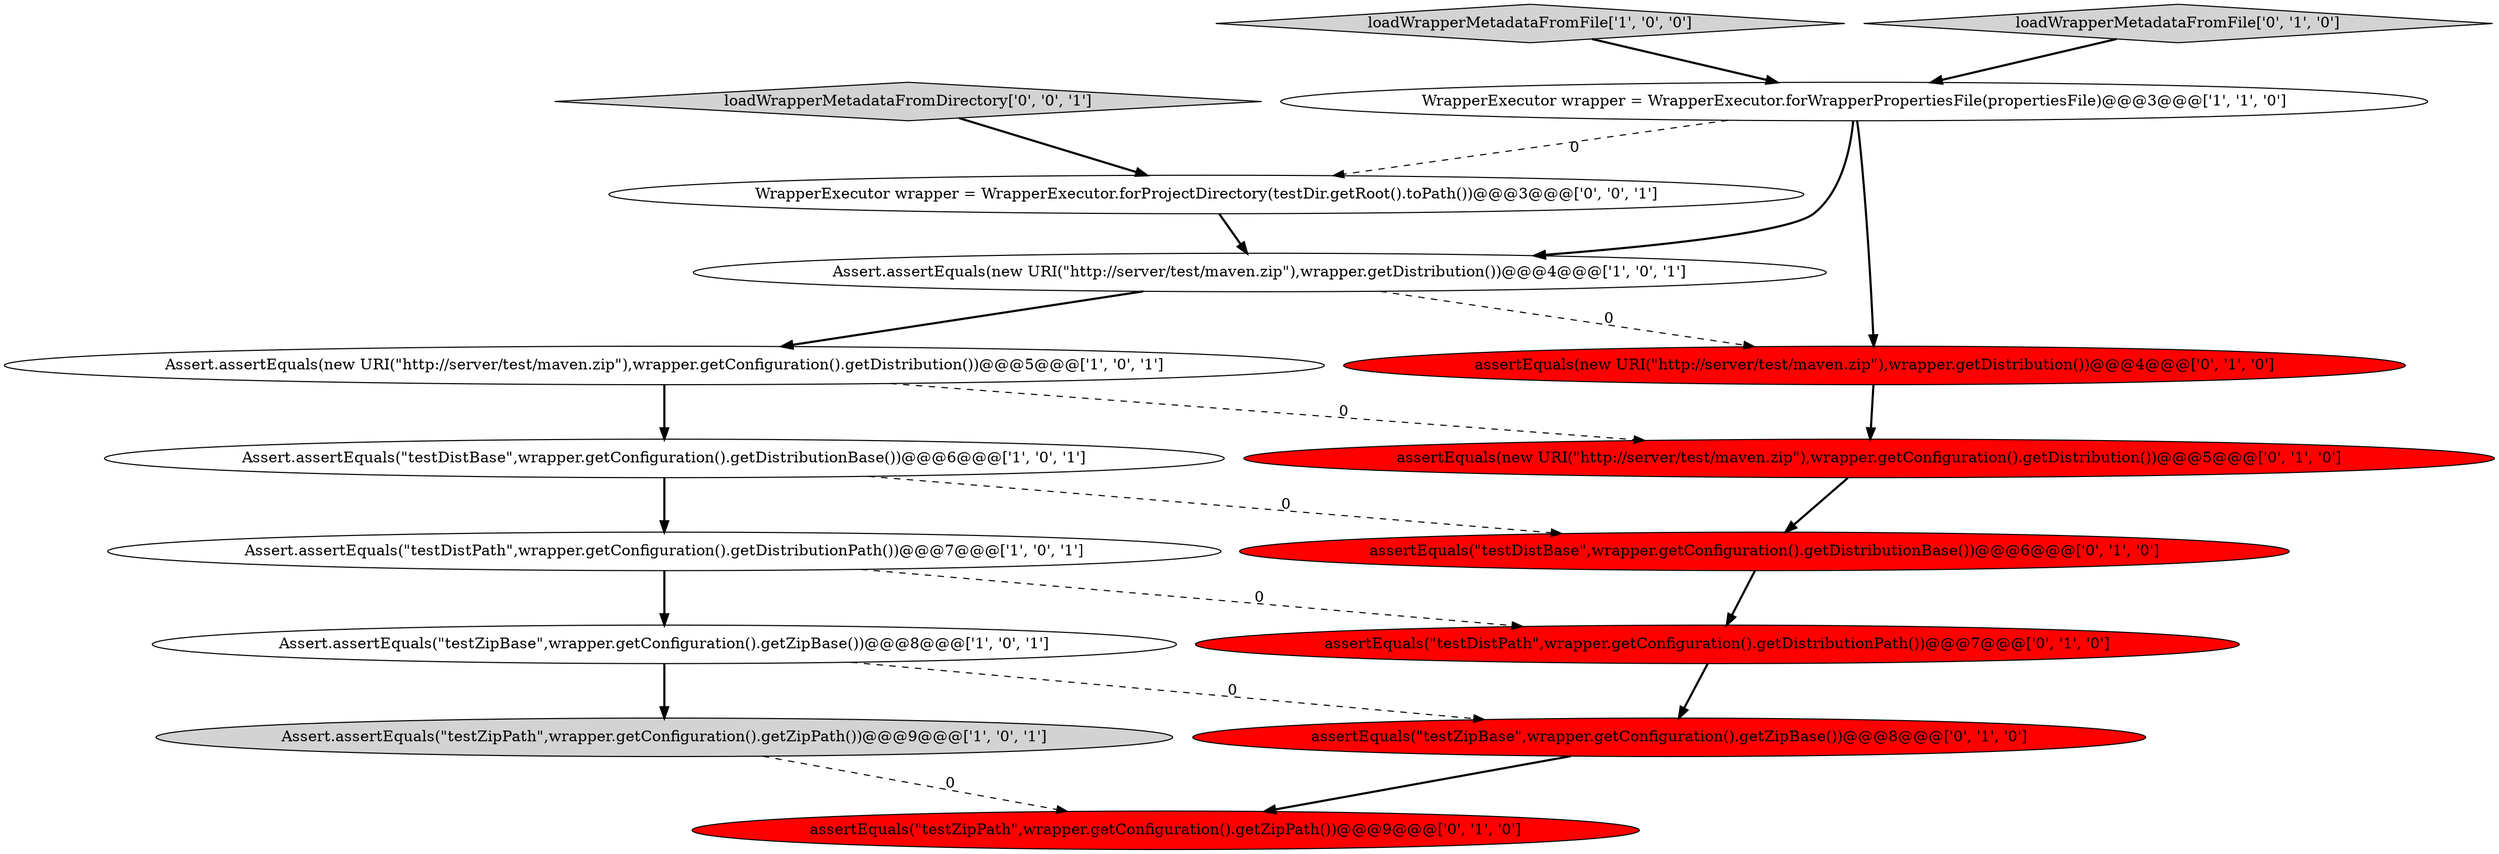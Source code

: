 digraph {
3 [style = filled, label = "Assert.assertEquals(new URI(\"http://server/test/maven.zip\"),wrapper.getDistribution())@@@4@@@['1', '0', '1']", fillcolor = white, shape = ellipse image = "AAA0AAABBB1BBB"];
4 [style = filled, label = "Assert.assertEquals(\"testDistPath\",wrapper.getConfiguration().getDistributionPath())@@@7@@@['1', '0', '1']", fillcolor = white, shape = ellipse image = "AAA0AAABBB1BBB"];
16 [style = filled, label = "loadWrapperMetadataFromDirectory['0', '0', '1']", fillcolor = lightgray, shape = diamond image = "AAA0AAABBB3BBB"];
1 [style = filled, label = "WrapperExecutor wrapper = WrapperExecutor.forWrapperPropertiesFile(propertiesFile)@@@3@@@['1', '1', '0']", fillcolor = white, shape = ellipse image = "AAA0AAABBB1BBB"];
6 [style = filled, label = "Assert.assertEquals(new URI(\"http://server/test/maven.zip\"),wrapper.getConfiguration().getDistribution())@@@5@@@['1', '0', '1']", fillcolor = white, shape = ellipse image = "AAA0AAABBB1BBB"];
0 [style = filled, label = "Assert.assertEquals(\"testZipBase\",wrapper.getConfiguration().getZipBase())@@@8@@@['1', '0', '1']", fillcolor = white, shape = ellipse image = "AAA0AAABBB1BBB"];
5 [style = filled, label = "Assert.assertEquals(\"testZipPath\",wrapper.getConfiguration().getZipPath())@@@9@@@['1', '0', '1']", fillcolor = lightgray, shape = ellipse image = "AAA0AAABBB1BBB"];
12 [style = filled, label = "assertEquals(\"testDistBase\",wrapper.getConfiguration().getDistributionBase())@@@6@@@['0', '1', '0']", fillcolor = red, shape = ellipse image = "AAA1AAABBB2BBB"];
10 [style = filled, label = "assertEquals(new URI(\"http://server/test/maven.zip\"),wrapper.getConfiguration().getDistribution())@@@5@@@['0', '1', '0']", fillcolor = red, shape = ellipse image = "AAA1AAABBB2BBB"];
2 [style = filled, label = "loadWrapperMetadataFromFile['1', '0', '0']", fillcolor = lightgray, shape = diamond image = "AAA0AAABBB1BBB"];
14 [style = filled, label = "loadWrapperMetadataFromFile['0', '1', '0']", fillcolor = lightgray, shape = diamond image = "AAA0AAABBB2BBB"];
8 [style = filled, label = "assertEquals(\"testZipPath\",wrapper.getConfiguration().getZipPath())@@@9@@@['0', '1', '0']", fillcolor = red, shape = ellipse image = "AAA1AAABBB2BBB"];
15 [style = filled, label = "WrapperExecutor wrapper = WrapperExecutor.forProjectDirectory(testDir.getRoot().toPath())@@@3@@@['0', '0', '1']", fillcolor = white, shape = ellipse image = "AAA0AAABBB3BBB"];
9 [style = filled, label = "assertEquals(\"testZipBase\",wrapper.getConfiguration().getZipBase())@@@8@@@['0', '1', '0']", fillcolor = red, shape = ellipse image = "AAA1AAABBB2BBB"];
7 [style = filled, label = "Assert.assertEquals(\"testDistBase\",wrapper.getConfiguration().getDistributionBase())@@@6@@@['1', '0', '1']", fillcolor = white, shape = ellipse image = "AAA0AAABBB1BBB"];
11 [style = filled, label = "assertEquals(new URI(\"http://server/test/maven.zip\"),wrapper.getDistribution())@@@4@@@['0', '1', '0']", fillcolor = red, shape = ellipse image = "AAA1AAABBB2BBB"];
13 [style = filled, label = "assertEquals(\"testDistPath\",wrapper.getConfiguration().getDistributionPath())@@@7@@@['0', '1', '0']", fillcolor = red, shape = ellipse image = "AAA1AAABBB2BBB"];
16->15 [style = bold, label=""];
2->1 [style = bold, label=""];
1->15 [style = dashed, label="0"];
1->3 [style = bold, label=""];
3->6 [style = bold, label=""];
7->4 [style = bold, label=""];
9->8 [style = bold, label=""];
15->3 [style = bold, label=""];
14->1 [style = bold, label=""];
1->11 [style = bold, label=""];
6->10 [style = dashed, label="0"];
4->0 [style = bold, label=""];
12->13 [style = bold, label=""];
11->10 [style = bold, label=""];
10->12 [style = bold, label=""];
7->12 [style = dashed, label="0"];
5->8 [style = dashed, label="0"];
13->9 [style = bold, label=""];
0->9 [style = dashed, label="0"];
6->7 [style = bold, label=""];
4->13 [style = dashed, label="0"];
3->11 [style = dashed, label="0"];
0->5 [style = bold, label=""];
}
